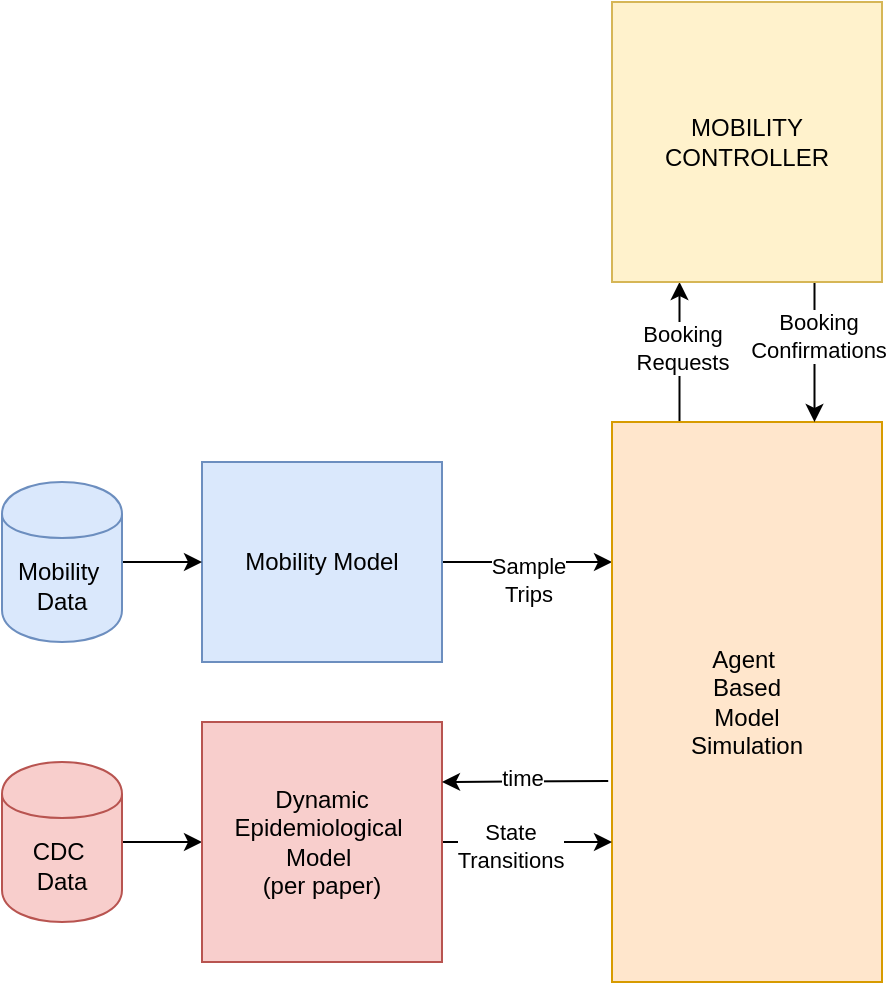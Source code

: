 <mxfile version="13.3.5" type="github">
  <diagram id="jKpAJ13wnrlV4QPyBCpc" name="Page-1">
    <mxGraphModel dx="834" dy="511" grid="1" gridSize="10" guides="1" tooltips="1" connect="1" arrows="1" fold="1" page="1" pageScale="1" pageWidth="850" pageHeight="1100" math="0" shadow="0">
      <root>
        <mxCell id="0" />
        <mxCell id="1" parent="0" />
        <mxCell id="cWH1D8ZTZupAAVUN-6vR-12" style="edgeStyle=orthogonalEdgeStyle;rounded=0;orthogonalLoop=1;jettySize=auto;html=1;entryX=0;entryY=0.25;entryDx=0;entryDy=0;" edge="1" parent="1" source="cWH1D8ZTZupAAVUN-6vR-2" target="cWH1D8ZTZupAAVUN-6vR-5">
          <mxGeometry relative="1" as="geometry" />
        </mxCell>
        <mxCell id="cWH1D8ZTZupAAVUN-6vR-19" value="Sample&lt;br&gt;Trips" style="edgeLabel;html=1;align=center;verticalAlign=middle;resizable=0;points=[];" vertex="1" connectable="0" parent="cWH1D8ZTZupAAVUN-6vR-12">
          <mxGeometry x="-0.134" y="-5" relative="1" as="geometry">
            <mxPoint x="6" y="4" as="offset" />
          </mxGeometry>
        </mxCell>
        <mxCell id="cWH1D8ZTZupAAVUN-6vR-2" value="Mobility Model" style="rounded=0;whiteSpace=wrap;html=1;fillColor=#dae8fc;strokeColor=#6c8ebf;" vertex="1" parent="1">
          <mxGeometry x="140" y="300" width="120" height="100" as="geometry" />
        </mxCell>
        <mxCell id="cWH1D8ZTZupAAVUN-6vR-4" style="edgeStyle=orthogonalEdgeStyle;rounded=0;orthogonalLoop=1;jettySize=auto;html=1;entryX=0;entryY=0.5;entryDx=0;entryDy=0;" edge="1" parent="1" source="cWH1D8ZTZupAAVUN-6vR-3" target="cWH1D8ZTZupAAVUN-6vR-2">
          <mxGeometry relative="1" as="geometry" />
        </mxCell>
        <mxCell id="cWH1D8ZTZupAAVUN-6vR-3" value="Mobility&amp;nbsp;&lt;br&gt;Data" style="shape=cylinder;whiteSpace=wrap;html=1;boundedLbl=1;backgroundOutline=1;fillColor=#dae8fc;strokeColor=#6c8ebf;" vertex="1" parent="1">
          <mxGeometry x="40" y="310" width="60" height="80" as="geometry" />
        </mxCell>
        <mxCell id="cWH1D8ZTZupAAVUN-6vR-15" style="edgeStyle=orthogonalEdgeStyle;rounded=0;orthogonalLoop=1;jettySize=auto;html=1;exitX=0.25;exitY=0;exitDx=0;exitDy=0;entryX=0.25;entryY=1;entryDx=0;entryDy=0;" edge="1" parent="1" source="cWH1D8ZTZupAAVUN-6vR-5" target="cWH1D8ZTZupAAVUN-6vR-14">
          <mxGeometry relative="1" as="geometry" />
        </mxCell>
        <mxCell id="cWH1D8ZTZupAAVUN-6vR-17" value="Booking&lt;br&gt;Requests" style="edgeLabel;html=1;align=center;verticalAlign=middle;resizable=0;points=[];" vertex="1" connectable="0" parent="cWH1D8ZTZupAAVUN-6vR-15">
          <mxGeometry x="0.076" y="-1" relative="1" as="geometry">
            <mxPoint as="offset" />
          </mxGeometry>
        </mxCell>
        <mxCell id="cWH1D8ZTZupAAVUN-6vR-5" value="Agent&amp;nbsp;&lt;br&gt;Based&lt;br&gt;Model&lt;br&gt;Simulation" style="rounded=0;whiteSpace=wrap;html=1;fillColor=#ffe6cc;strokeColor=#d79b00;" vertex="1" parent="1">
          <mxGeometry x="345" y="280" width="135" height="280" as="geometry" />
        </mxCell>
        <mxCell id="cWH1D8ZTZupAAVUN-6vR-11" style="edgeStyle=orthogonalEdgeStyle;rounded=0;orthogonalLoop=1;jettySize=auto;html=1;entryX=0;entryY=0.5;entryDx=0;entryDy=0;" edge="1" parent="1" source="cWH1D8ZTZupAAVUN-6vR-9" target="cWH1D8ZTZupAAVUN-6vR-10">
          <mxGeometry relative="1" as="geometry" />
        </mxCell>
        <mxCell id="cWH1D8ZTZupAAVUN-6vR-9" value="CDC&amp;nbsp;&lt;br&gt;Data" style="shape=cylinder;whiteSpace=wrap;html=1;boundedLbl=1;backgroundOutline=1;fillColor=#f8cecc;strokeColor=#b85450;" vertex="1" parent="1">
          <mxGeometry x="40" y="450" width="60" height="80" as="geometry" />
        </mxCell>
        <mxCell id="cWH1D8ZTZupAAVUN-6vR-13" style="edgeStyle=orthogonalEdgeStyle;rounded=0;orthogonalLoop=1;jettySize=auto;html=1;entryX=0;entryY=0.75;entryDx=0;entryDy=0;" edge="1" parent="1" source="cWH1D8ZTZupAAVUN-6vR-10" target="cWH1D8ZTZupAAVUN-6vR-5">
          <mxGeometry relative="1" as="geometry" />
        </mxCell>
        <mxCell id="cWH1D8ZTZupAAVUN-6vR-20" value="State&lt;br&gt;Transitions" style="edgeLabel;html=1;align=center;verticalAlign=middle;resizable=0;points=[];" vertex="1" connectable="0" parent="cWH1D8ZTZupAAVUN-6vR-13">
          <mxGeometry x="-0.211" y="-2" relative="1" as="geometry">
            <mxPoint as="offset" />
          </mxGeometry>
        </mxCell>
        <mxCell id="cWH1D8ZTZupAAVUN-6vR-10" value="Dynamic Epidemiological&amp;nbsp;&lt;br&gt;Model&amp;nbsp;&lt;br&gt;(per paper)" style="rounded=0;whiteSpace=wrap;html=1;fillColor=#f8cecc;strokeColor=#b85450;" vertex="1" parent="1">
          <mxGeometry x="140" y="430" width="120" height="120" as="geometry" />
        </mxCell>
        <mxCell id="cWH1D8ZTZupAAVUN-6vR-16" style="edgeStyle=orthogonalEdgeStyle;rounded=0;orthogonalLoop=1;jettySize=auto;html=1;exitX=0.75;exitY=1;exitDx=0;exitDy=0;entryX=0.75;entryY=0;entryDx=0;entryDy=0;" edge="1" parent="1" source="cWH1D8ZTZupAAVUN-6vR-14" target="cWH1D8ZTZupAAVUN-6vR-5">
          <mxGeometry relative="1" as="geometry" />
        </mxCell>
        <mxCell id="cWH1D8ZTZupAAVUN-6vR-18" value="Booking &lt;br&gt;Confirmations" style="edgeLabel;html=1;align=center;verticalAlign=middle;resizable=0;points=[];" vertex="1" connectable="0" parent="cWH1D8ZTZupAAVUN-6vR-16">
          <mxGeometry x="-0.237" y="1" relative="1" as="geometry">
            <mxPoint as="offset" />
          </mxGeometry>
        </mxCell>
        <mxCell id="cWH1D8ZTZupAAVUN-6vR-14" value="MOBILITY &lt;br&gt;CONTROLLER" style="rounded=0;whiteSpace=wrap;html=1;fillColor=#fff2cc;strokeColor=#d6b656;" vertex="1" parent="1">
          <mxGeometry x="345" y="70" width="135" height="140" as="geometry" />
        </mxCell>
        <mxCell id="cWH1D8ZTZupAAVUN-6vR-21" value="" style="endArrow=classic;html=1;entryX=1;entryY=0.25;entryDx=0;entryDy=0;exitX=-0.014;exitY=0.641;exitDx=0;exitDy=0;exitPerimeter=0;" edge="1" parent="1" source="cWH1D8ZTZupAAVUN-6vR-5" target="cWH1D8ZTZupAAVUN-6vR-10">
          <mxGeometry width="50" height="50" relative="1" as="geometry">
            <mxPoint x="390" y="400" as="sourcePoint" />
            <mxPoint x="440" y="350" as="targetPoint" />
          </mxGeometry>
        </mxCell>
        <mxCell id="cWH1D8ZTZupAAVUN-6vR-22" value="time" style="edgeLabel;html=1;align=center;verticalAlign=middle;resizable=0;points=[];" vertex="1" connectable="0" parent="cWH1D8ZTZupAAVUN-6vR-21">
          <mxGeometry x="0.232" y="-2" relative="1" as="geometry">
            <mxPoint x="8.1" as="offset" />
          </mxGeometry>
        </mxCell>
      </root>
    </mxGraphModel>
  </diagram>
</mxfile>
